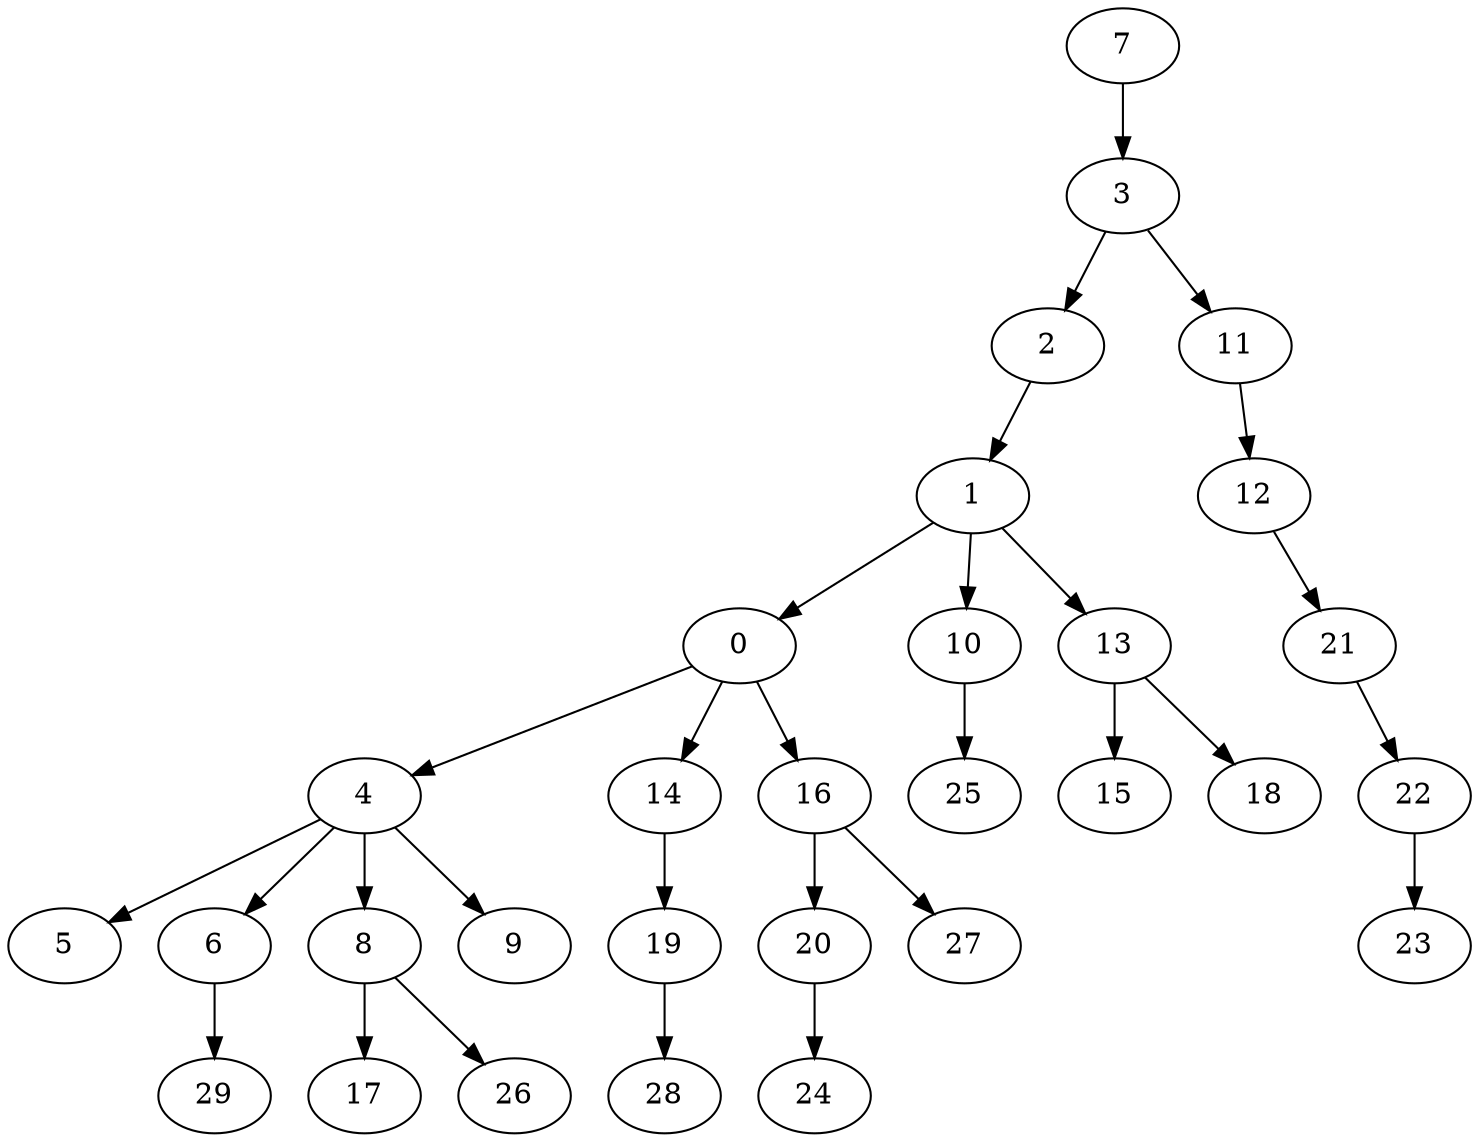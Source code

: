 digraph grafoDorogovtsevMendes_n_30_DFS_R_7 {
7;
3;
2;
1;
0;
4;
5;
6;
29;
8;
17;
26;
9;
14;
19;
28;
16;
20;
24;
27;
10;
25;
13;
15;
18;
11;
12;
21;
22;
23;
4 -> 5;
6 -> 29;
4 -> 6;
8 -> 17;
8 -> 26;
4 -> 8;
4 -> 9;
0 -> 4;
19 -> 28;
14 -> 19;
0 -> 14;
20 -> 24;
16 -> 20;
16 -> 27;
0 -> 16;
1 -> 0;
10 -> 25;
1 -> 10;
13 -> 15;
13 -> 18;
1 -> 13;
2 -> 1;
3 -> 2;
22 -> 23;
21 -> 22;
12 -> 21;
11 -> 12;
3 -> 11;
7 -> 3;
}